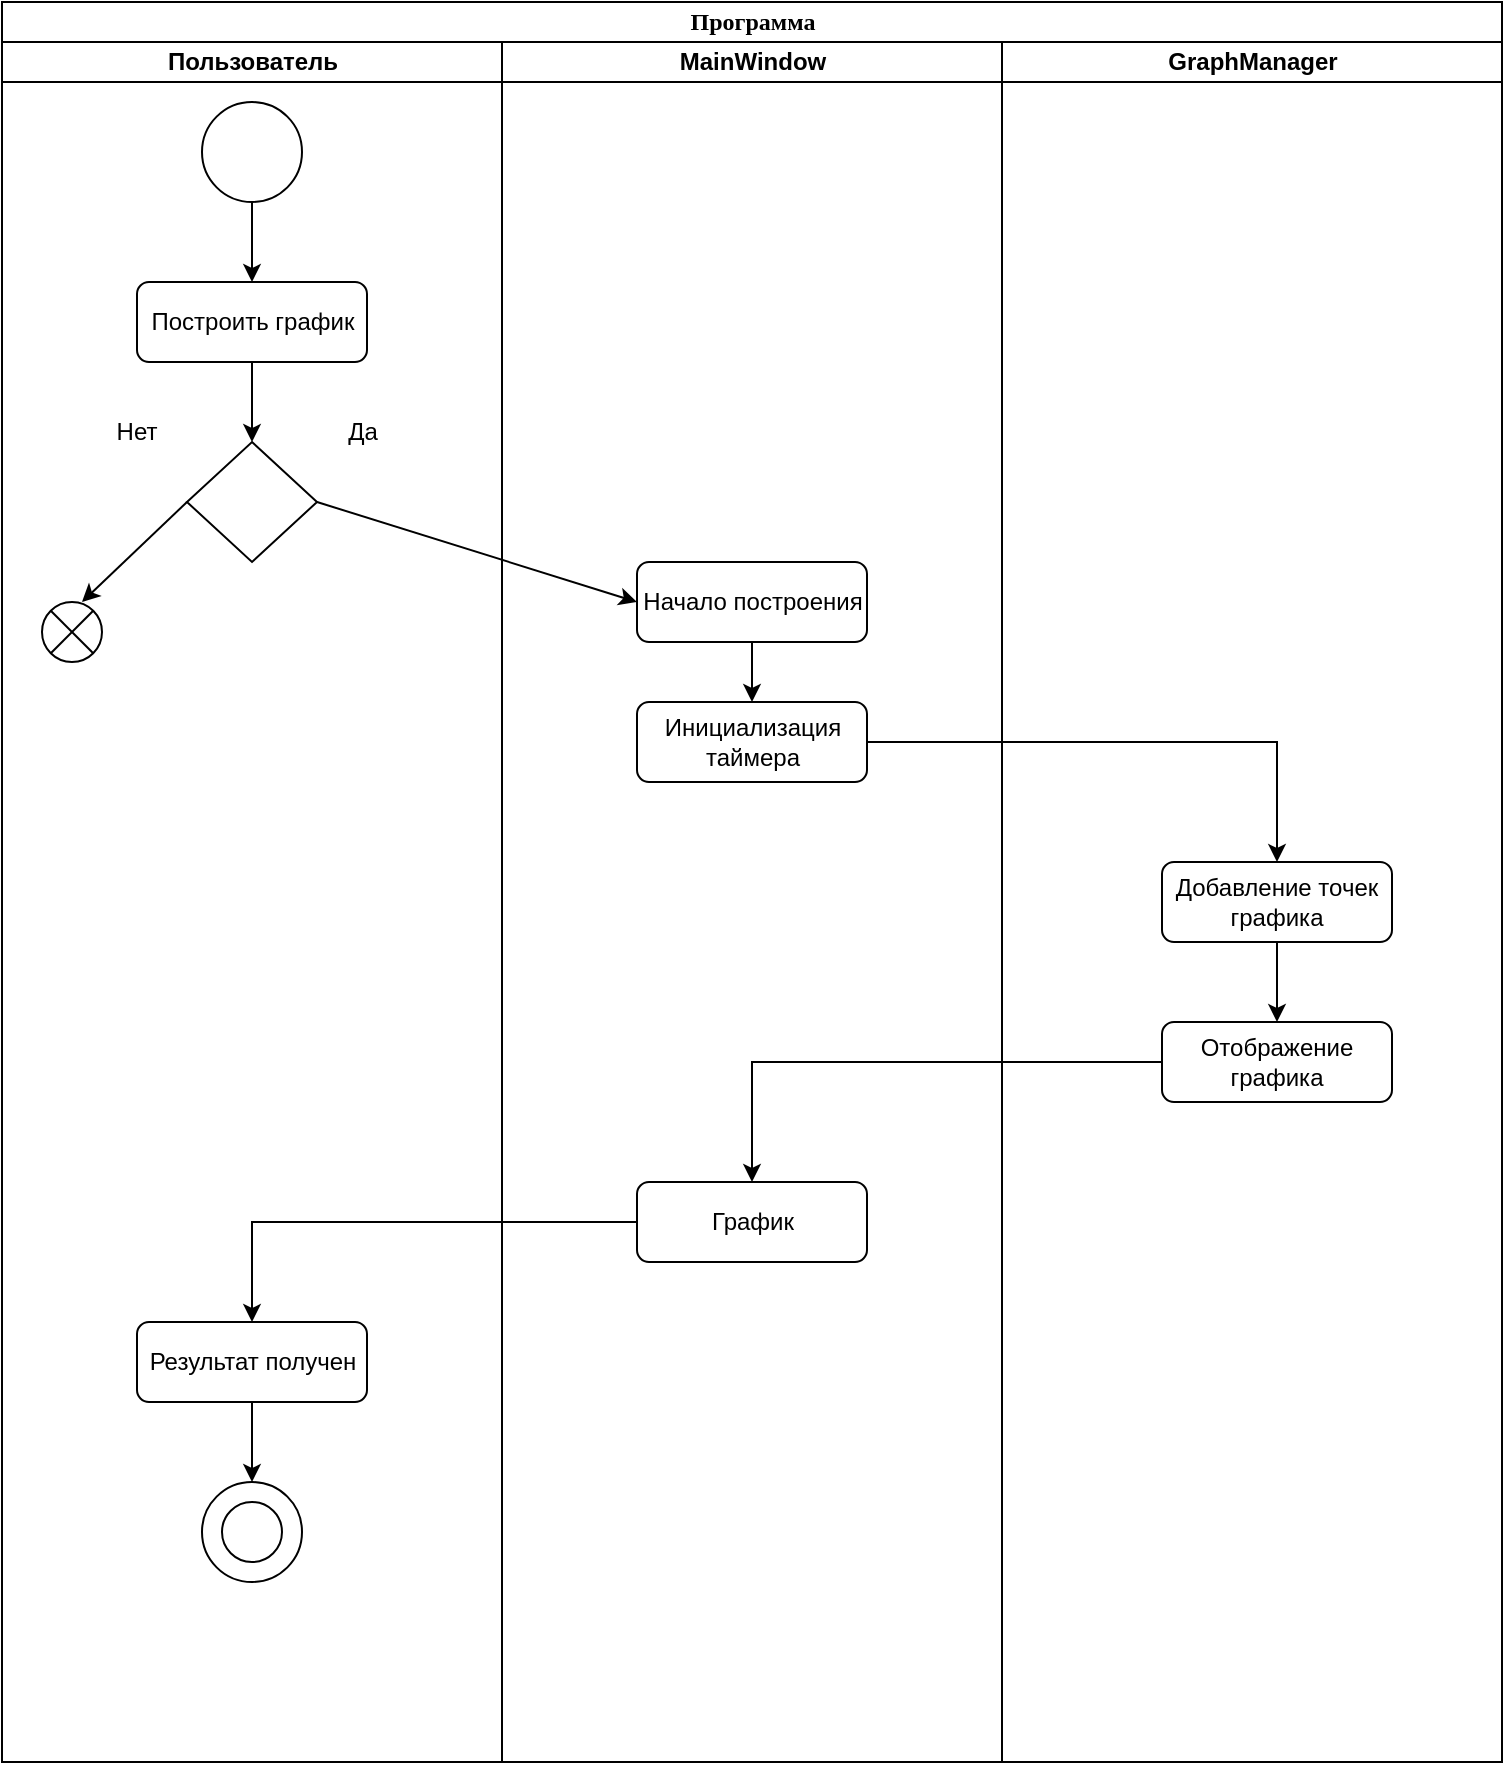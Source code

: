<mxfile version="22.0.3" type="device">
  <diagram name="Страница — 1" id="IqTm1s5lf_96RljfV4zz">
    <mxGraphModel dx="1434" dy="844" grid="1" gridSize="10" guides="1" tooltips="1" connect="1" arrows="1" fold="1" page="1" pageScale="1" pageWidth="827" pageHeight="1169" math="0" shadow="0">
      <root>
        <mxCell id="0" />
        <mxCell id="1" parent="0" />
        <mxCell id="n2fHYyKv8_XClmU70kFT-1" value=" Программа" style="swimlane;html=1;childLayout=stackLayout;startSize=20;rounded=0;shadow=0;comic=0;labelBackgroundColor=none;strokeWidth=1;fontFamily=Verdana;fontSize=12;align=center;" vertex="1" parent="1">
          <mxGeometry x="40" y="20" width="750" height="880" as="geometry" />
        </mxCell>
        <mxCell id="n2fHYyKv8_XClmU70kFT-2" value="Пользователь" style="swimlane;html=1;startSize=20;" vertex="1" parent="n2fHYyKv8_XClmU70kFT-1">
          <mxGeometry y="20" width="250" height="860" as="geometry" />
        </mxCell>
        <mxCell id="n2fHYyKv8_XClmU70kFT-3" style="edgeStyle=orthogonalEdgeStyle;rounded=0;orthogonalLoop=1;jettySize=auto;html=1;entryX=0.5;entryY=0;entryDx=0;entryDy=0;" edge="1" parent="n2fHYyKv8_XClmU70kFT-2" source="n2fHYyKv8_XClmU70kFT-4" target="n2fHYyKv8_XClmU70kFT-6">
          <mxGeometry relative="1" as="geometry">
            <mxPoint x="125" y="120" as="targetPoint" />
          </mxGeometry>
        </mxCell>
        <mxCell id="n2fHYyKv8_XClmU70kFT-4" value="" style="ellipse;whiteSpace=wrap;html=1;aspect=fixed;" vertex="1" parent="n2fHYyKv8_XClmU70kFT-2">
          <mxGeometry x="100" y="30" width="50" height="50" as="geometry" />
        </mxCell>
        <mxCell id="n2fHYyKv8_XClmU70kFT-5" value="" style="edgeStyle=orthogonalEdgeStyle;rounded=0;orthogonalLoop=1;jettySize=auto;html=1;entryX=0.5;entryY=0;entryDx=0;entryDy=0;" edge="1" parent="n2fHYyKv8_XClmU70kFT-2" source="n2fHYyKv8_XClmU70kFT-6" target="n2fHYyKv8_XClmU70kFT-11">
          <mxGeometry relative="1" as="geometry" />
        </mxCell>
        <mxCell id="n2fHYyKv8_XClmU70kFT-6" value="Построить график" style="rounded=1;whiteSpace=wrap;html=1;" vertex="1" parent="n2fHYyKv8_XClmU70kFT-2">
          <mxGeometry x="67.5" y="120" width="115" height="40" as="geometry" />
        </mxCell>
        <mxCell id="n2fHYyKv8_XClmU70kFT-7" style="edgeStyle=orthogonalEdgeStyle;rounded=0;orthogonalLoop=1;jettySize=auto;html=1;entryX=0.5;entryY=0;entryDx=0;entryDy=0;" edge="1" parent="n2fHYyKv8_XClmU70kFT-2" source="n2fHYyKv8_XClmU70kFT-8" target="n2fHYyKv8_XClmU70kFT-9">
          <mxGeometry relative="1" as="geometry" />
        </mxCell>
        <mxCell id="n2fHYyKv8_XClmU70kFT-8" value="Результат получен" style="rounded=1;whiteSpace=wrap;html=1;" vertex="1" parent="n2fHYyKv8_XClmU70kFT-2">
          <mxGeometry x="67.5" y="640" width="115" height="40" as="geometry" />
        </mxCell>
        <mxCell id="n2fHYyKv8_XClmU70kFT-9" value="" style="ellipse;whiteSpace=wrap;html=1;aspect=fixed;" vertex="1" parent="n2fHYyKv8_XClmU70kFT-2">
          <mxGeometry x="100" y="720" width="50" height="50" as="geometry" />
        </mxCell>
        <mxCell id="n2fHYyKv8_XClmU70kFT-10" value="" style="ellipse;whiteSpace=wrap;html=1;aspect=fixed;" vertex="1" parent="n2fHYyKv8_XClmU70kFT-2">
          <mxGeometry x="110" y="730" width="30" height="30" as="geometry" />
        </mxCell>
        <mxCell id="n2fHYyKv8_XClmU70kFT-11" value="" style="rhombus;whiteSpace=wrap;html=1;" vertex="1" parent="n2fHYyKv8_XClmU70kFT-2">
          <mxGeometry x="92.5" y="200" width="65" height="60" as="geometry" />
        </mxCell>
        <mxCell id="n2fHYyKv8_XClmU70kFT-12" value="" style="endArrow=classic;html=1;rounded=0;exitX=0;exitY=0.5;exitDx=0;exitDy=0;" edge="1" parent="n2fHYyKv8_XClmU70kFT-2" source="n2fHYyKv8_XClmU70kFT-11">
          <mxGeometry width="50" height="50" relative="1" as="geometry">
            <mxPoint x="30" y="320" as="sourcePoint" />
            <mxPoint x="40" y="280" as="targetPoint" />
          </mxGeometry>
        </mxCell>
        <mxCell id="n2fHYyKv8_XClmU70kFT-13" value="Да" style="text;html=1;align=center;verticalAlign=middle;resizable=0;points=[];autosize=1;strokeColor=none;fillColor=none;" vertex="1" parent="n2fHYyKv8_XClmU70kFT-2">
          <mxGeometry x="160" y="180" width="40" height="30" as="geometry" />
        </mxCell>
        <mxCell id="n2fHYyKv8_XClmU70kFT-14" value="" style="ellipse;whiteSpace=wrap;html=1;aspect=fixed;" vertex="1" parent="n2fHYyKv8_XClmU70kFT-2">
          <mxGeometry x="20" y="280" width="30" height="30" as="geometry" />
        </mxCell>
        <mxCell id="n2fHYyKv8_XClmU70kFT-15" value="" style="endArrow=none;html=1;rounded=0;exitX=0;exitY=1;exitDx=0;exitDy=0;entryX=1;entryY=0;entryDx=0;entryDy=0;" edge="1" parent="n2fHYyKv8_XClmU70kFT-2" source="n2fHYyKv8_XClmU70kFT-14" target="n2fHYyKv8_XClmU70kFT-14">
          <mxGeometry width="50" height="50" relative="1" as="geometry">
            <mxPoint x="20" y="330" as="sourcePoint" />
            <mxPoint x="70" y="280" as="targetPoint" />
          </mxGeometry>
        </mxCell>
        <mxCell id="n2fHYyKv8_XClmU70kFT-16" value="" style="endArrow=none;html=1;rounded=0;exitX=0;exitY=0;exitDx=0;exitDy=0;entryX=1;entryY=1;entryDx=0;entryDy=0;" edge="1" parent="n2fHYyKv8_XClmU70kFT-2" source="n2fHYyKv8_XClmU70kFT-14" target="n2fHYyKv8_XClmU70kFT-14">
          <mxGeometry width="50" height="50" relative="1" as="geometry">
            <mxPoint x="34" y="316" as="sourcePoint" />
            <mxPoint x="56" y="294" as="targetPoint" />
          </mxGeometry>
        </mxCell>
        <mxCell id="n2fHYyKv8_XClmU70kFT-17" value="MainWindow" style="swimlane;html=1;startSize=20;" vertex="1" parent="n2fHYyKv8_XClmU70kFT-1">
          <mxGeometry x="250" y="20" width="250" height="860" as="geometry" />
        </mxCell>
        <mxCell id="n2fHYyKv8_XClmU70kFT-18" style="edgeStyle=orthogonalEdgeStyle;rounded=0;orthogonalLoop=1;jettySize=auto;html=1;entryX=0.5;entryY=0;entryDx=0;entryDy=0;" edge="1" parent="n2fHYyKv8_XClmU70kFT-17" source="n2fHYyKv8_XClmU70kFT-19" target="n2fHYyKv8_XClmU70kFT-20">
          <mxGeometry relative="1" as="geometry" />
        </mxCell>
        <mxCell id="n2fHYyKv8_XClmU70kFT-19" value="Начало построения" style="rounded=1;whiteSpace=wrap;html=1;" vertex="1" parent="n2fHYyKv8_XClmU70kFT-17">
          <mxGeometry x="67.5" y="260" width="115" height="40" as="geometry" />
        </mxCell>
        <mxCell id="n2fHYyKv8_XClmU70kFT-20" value="Инициализация таймера" style="rounded=1;whiteSpace=wrap;html=1;" vertex="1" parent="n2fHYyKv8_XClmU70kFT-17">
          <mxGeometry x="67.5" y="330" width="115" height="40" as="geometry" />
        </mxCell>
        <mxCell id="n2fHYyKv8_XClmU70kFT-21" value="График" style="rounded=1;whiteSpace=wrap;html=1;" vertex="1" parent="n2fHYyKv8_XClmU70kFT-17">
          <mxGeometry x="67.5" y="570" width="115" height="40" as="geometry" />
        </mxCell>
        <mxCell id="n2fHYyKv8_XClmU70kFT-22" value="GraphManager" style="swimlane;html=1;startSize=20;" vertex="1" parent="n2fHYyKv8_XClmU70kFT-1">
          <mxGeometry x="500" y="20" width="250" height="860" as="geometry" />
        </mxCell>
        <mxCell id="n2fHYyKv8_XClmU70kFT-23" style="edgeStyle=orthogonalEdgeStyle;rounded=0;orthogonalLoop=1;jettySize=auto;html=1;" edge="1" parent="n2fHYyKv8_XClmU70kFT-22" source="n2fHYyKv8_XClmU70kFT-24" target="n2fHYyKv8_XClmU70kFT-25">
          <mxGeometry relative="1" as="geometry" />
        </mxCell>
        <mxCell id="n2fHYyKv8_XClmU70kFT-24" value="Добавление точек графика" style="rounded=1;whiteSpace=wrap;html=1;" vertex="1" parent="n2fHYyKv8_XClmU70kFT-22">
          <mxGeometry x="80" y="410" width="115" height="40" as="geometry" />
        </mxCell>
        <mxCell id="n2fHYyKv8_XClmU70kFT-25" value="Отображение графика" style="rounded=1;whiteSpace=wrap;html=1;" vertex="1" parent="n2fHYyKv8_XClmU70kFT-22">
          <mxGeometry x="80" y="490" width="115" height="40" as="geometry" />
        </mxCell>
        <mxCell id="n2fHYyKv8_XClmU70kFT-26" style="edgeStyle=orthogonalEdgeStyle;rounded=0;orthogonalLoop=1;jettySize=auto;html=1;entryX=0.5;entryY=0;entryDx=0;entryDy=0;" edge="1" parent="n2fHYyKv8_XClmU70kFT-1" source="n2fHYyKv8_XClmU70kFT-20" target="n2fHYyKv8_XClmU70kFT-24">
          <mxGeometry relative="1" as="geometry" />
        </mxCell>
        <mxCell id="n2fHYyKv8_XClmU70kFT-27" style="edgeStyle=orthogonalEdgeStyle;rounded=0;orthogonalLoop=1;jettySize=auto;html=1;entryX=0.5;entryY=0;entryDx=0;entryDy=0;" edge="1" parent="n2fHYyKv8_XClmU70kFT-1" source="n2fHYyKv8_XClmU70kFT-25" target="n2fHYyKv8_XClmU70kFT-21">
          <mxGeometry relative="1" as="geometry" />
        </mxCell>
        <mxCell id="n2fHYyKv8_XClmU70kFT-28" style="edgeStyle=orthogonalEdgeStyle;rounded=0;orthogonalLoop=1;jettySize=auto;html=1;entryX=0.5;entryY=0;entryDx=0;entryDy=0;" edge="1" parent="n2fHYyKv8_XClmU70kFT-1" source="n2fHYyKv8_XClmU70kFT-21" target="n2fHYyKv8_XClmU70kFT-8">
          <mxGeometry relative="1" as="geometry" />
        </mxCell>
        <mxCell id="n2fHYyKv8_XClmU70kFT-29" value="" style="endArrow=classic;html=1;rounded=0;exitX=1;exitY=0.5;exitDx=0;exitDy=0;entryX=0;entryY=0.5;entryDx=0;entryDy=0;" edge="1" parent="n2fHYyKv8_XClmU70kFT-1" source="n2fHYyKv8_XClmU70kFT-11" target="n2fHYyKv8_XClmU70kFT-19">
          <mxGeometry width="50" height="50" relative="1" as="geometry">
            <mxPoint x="120" y="350" as="sourcePoint" />
            <mxPoint x="170" y="300" as="targetPoint" />
          </mxGeometry>
        </mxCell>
        <mxCell id="n2fHYyKv8_XClmU70kFT-30" value="Нет" style="text;html=1;align=center;verticalAlign=middle;resizable=0;points=[];autosize=1;strokeColor=none;fillColor=none;" vertex="1" parent="1">
          <mxGeometry x="87" y="220" width="40" height="30" as="geometry" />
        </mxCell>
      </root>
    </mxGraphModel>
  </diagram>
</mxfile>
